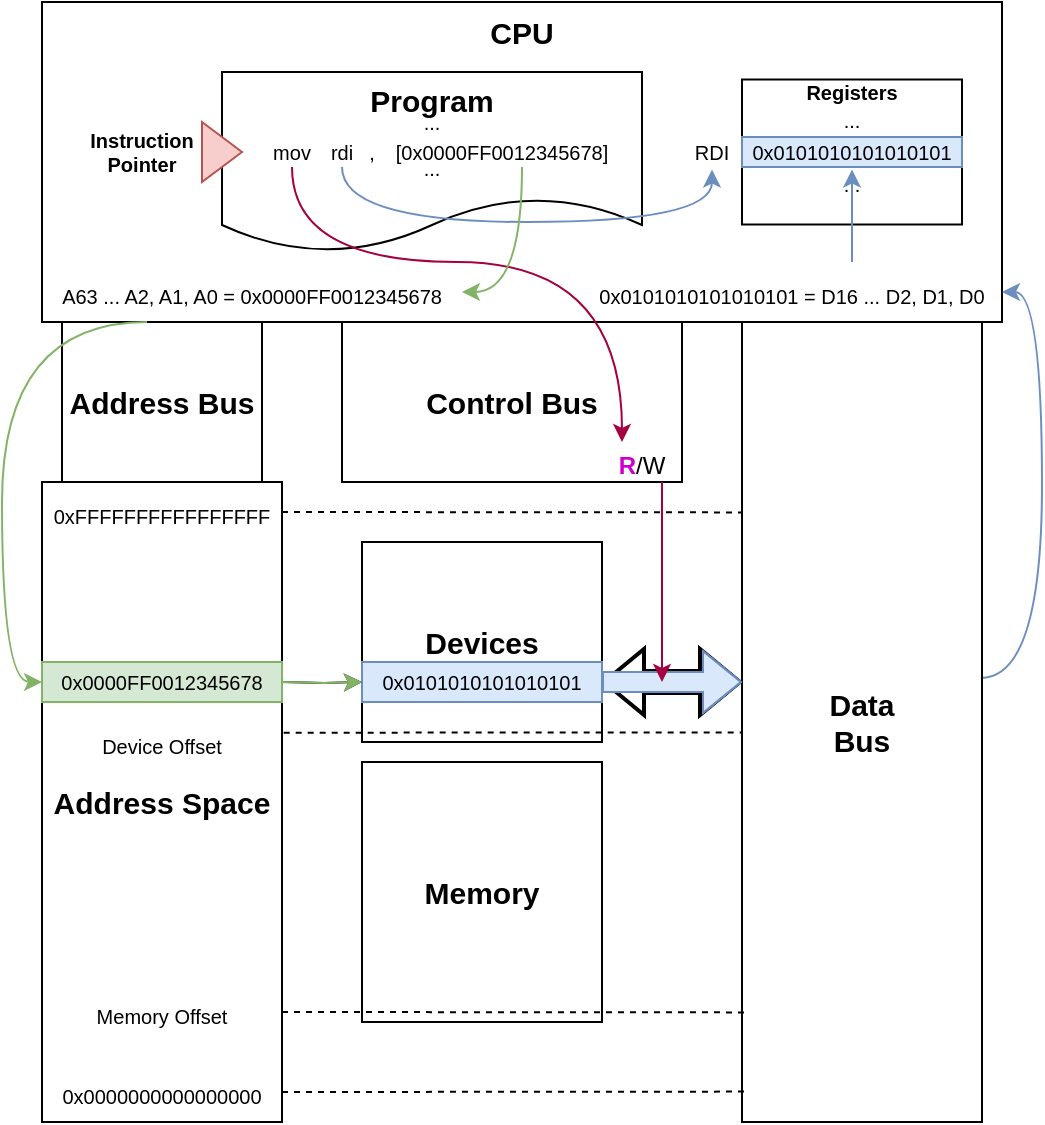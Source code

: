 <mxfile version="20.2.5" type="github">
  <diagram id="SUQzB8CY0PMMggJ1cQwr" name="MMIO">
    <mxGraphModel dx="2188" dy="1220" grid="1" gridSize="10" guides="1" tooltips="1" connect="1" arrows="1" fold="1" page="1" pageScale="1" pageWidth="600" pageHeight="600" math="0" shadow="0">
      <root>
        <mxCell id="0" />
        <mxCell id="1" parent="0" />
        <mxCell id="ehpHeKncarSCcUuaF5w1-1" value="&lt;div&gt;&lt;font style=&quot;font-size: 15px;&quot;&gt;CPU&lt;br&gt;&lt;/font&gt;&lt;/div&gt;&lt;div&gt;&lt;br&gt;&lt;/div&gt;&lt;div&gt;&lt;br&gt;&lt;/div&gt;&lt;div&gt;&lt;br&gt;&lt;/div&gt;&lt;div&gt;&lt;br&gt;&lt;/div&gt;&lt;div&gt;&lt;br&gt;&lt;font style=&quot;font-size: 15px;&quot;&gt;&lt;/font&gt;&lt;/div&gt;&lt;div&gt;&lt;br&gt;&lt;/div&gt;&lt;div&gt;&lt;br&gt;&lt;/div&gt;&lt;div&gt;&lt;br&gt;&lt;/div&gt;&lt;div&gt;&lt;br&gt;&lt;/div&gt;" style="rounded=0;whiteSpace=wrap;html=1;fontStyle=1" vertex="1" parent="1">
          <mxGeometry x="60" y="20" width="480" height="160" as="geometry" />
        </mxCell>
        <mxCell id="ehpHeKncarSCcUuaF5w1-2" value="&lt;b&gt;Address Space&lt;/b&gt;" style="rounded=0;whiteSpace=wrap;html=1;fontSize=15;" vertex="1" parent="1">
          <mxGeometry x="60" y="260" width="120" height="320" as="geometry" />
        </mxCell>
        <mxCell id="ehpHeKncarSCcUuaF5w1-3" value="&lt;b&gt;Memory&lt;/b&gt;" style="rounded=0;whiteSpace=wrap;html=1;fontSize=15;" vertex="1" parent="1">
          <mxGeometry x="220" y="400" width="120" height="130" as="geometry" />
        </mxCell>
        <mxCell id="ehpHeKncarSCcUuaF5w1-56" style="edgeStyle=orthogonalEdgeStyle;rounded=0;orthogonalLoop=1;jettySize=auto;html=1;entryX=1;entryY=0.5;entryDx=0;entryDy=0;fontSize=10;fontColor=#3399FF;strokeWidth=1;fillColor=#dae8fc;strokeColor=#6c8ebf;curved=1;exitX=0.995;exitY=0.445;exitDx=0;exitDy=0;exitPerimeter=0;" edge="1" parent="1" source="ehpHeKncarSCcUuaF5w1-5" target="ehpHeKncarSCcUuaF5w1-20">
          <mxGeometry relative="1" as="geometry">
            <Array as="points">
              <mxPoint x="560" y="358" />
              <mxPoint x="560" y="165" />
            </Array>
          </mxGeometry>
        </mxCell>
        <mxCell id="ehpHeKncarSCcUuaF5w1-5" value="&lt;div&gt;&lt;b&gt;Data&lt;/b&gt;&lt;/div&gt;&lt;div&gt;&lt;b&gt;Bus&lt;br&gt;&lt;/b&gt;&lt;/div&gt;" style="rounded=0;whiteSpace=wrap;html=1;fontSize=15;" vertex="1" parent="1">
          <mxGeometry x="410" y="180" width="120" height="400" as="geometry" />
        </mxCell>
        <mxCell id="ehpHeKncarSCcUuaF5w1-6" value="&lt;b&gt;Address Bus&lt;/b&gt;" style="rounded=0;whiteSpace=wrap;html=1;fontSize=15;" vertex="1" parent="1">
          <mxGeometry x="70" y="180" width="100" height="80" as="geometry" />
        </mxCell>
        <mxCell id="ehpHeKncarSCcUuaF5w1-7" value="&lt;b&gt;Devices&lt;/b&gt;" style="rounded=0;whiteSpace=wrap;html=1;fontSize=15;" vertex="1" parent="1">
          <mxGeometry x="220" y="290" width="120" height="100" as="geometry" />
        </mxCell>
        <mxCell id="ehpHeKncarSCcUuaF5w1-9" value="&lt;font style=&quot;font-size: 10px;&quot;&gt;0x0000000000000000&lt;/font&gt;" style="text;html=1;strokeColor=none;fillColor=none;align=center;verticalAlign=middle;whiteSpace=wrap;rounded=0;fontSize=15;" vertex="1" parent="1">
          <mxGeometry x="60" y="550" width="120" height="30" as="geometry" />
        </mxCell>
        <mxCell id="ehpHeKncarSCcUuaF5w1-11" value="&lt;font style=&quot;font-size: 10px;&quot;&gt;0xFFFFFFFFFFFFFFFF&lt;/font&gt;" style="text;html=1;strokeColor=none;fillColor=none;align=center;verticalAlign=middle;whiteSpace=wrap;rounded=0;fontSize=15;" vertex="1" parent="1">
          <mxGeometry x="60" y="260" width="120" height="30" as="geometry" />
        </mxCell>
        <mxCell id="ehpHeKncarSCcUuaF5w1-13" value="&lt;font style=&quot;font-size: 10px;&quot;&gt;Memory Offset&lt;/font&gt;" style="text;html=1;strokeColor=none;fillColor=none;align=center;verticalAlign=middle;whiteSpace=wrap;rounded=0;fontSize=15;" vertex="1" parent="1">
          <mxGeometry x="60" y="510" width="120" height="30" as="geometry" />
        </mxCell>
        <mxCell id="ehpHeKncarSCcUuaF5w1-14" value="" style="endArrow=none;dashed=1;html=1;rounded=0;fontSize=10;exitX=1;exitY=0.5;exitDx=0;exitDy=0;entryX=0;entryY=0.238;entryDx=0;entryDy=0;entryPerimeter=0;" edge="1" parent="1" source="ehpHeKncarSCcUuaF5w1-11" target="ehpHeKncarSCcUuaF5w1-5">
          <mxGeometry width="50" height="50" relative="1" as="geometry">
            <mxPoint x="320" y="430" as="sourcePoint" />
            <mxPoint x="370" y="380" as="targetPoint" />
          </mxGeometry>
        </mxCell>
        <mxCell id="ehpHeKncarSCcUuaF5w1-15" value="" style="endArrow=none;dashed=1;html=1;rounded=0;fontSize=10;exitX=1;exitY=0.5;exitDx=0;exitDy=0;entryX=0.011;entryY=0.962;entryDx=0;entryDy=0;entryPerimeter=0;" edge="1" parent="1" source="ehpHeKncarSCcUuaF5w1-9" target="ehpHeKncarSCcUuaF5w1-5">
          <mxGeometry width="50" height="50" relative="1" as="geometry">
            <mxPoint x="320" y="430" as="sourcePoint" />
            <mxPoint x="370" y="380" as="targetPoint" />
          </mxGeometry>
        </mxCell>
        <mxCell id="ehpHeKncarSCcUuaF5w1-16" value="" style="endArrow=none;dashed=1;html=1;rounded=0;fontSize=10;exitX=1;exitY=0.5;exitDx=0;exitDy=0;entryX=0.033;entryY=0.863;entryDx=0;entryDy=0;entryPerimeter=0;" edge="1" parent="1" source="ehpHeKncarSCcUuaF5w1-13" target="ehpHeKncarSCcUuaF5w1-5">
          <mxGeometry width="50" height="50" relative="1" as="geometry">
            <mxPoint x="320" y="430" as="sourcePoint" />
            <mxPoint x="370" y="380" as="targetPoint" />
          </mxGeometry>
        </mxCell>
        <mxCell id="ehpHeKncarSCcUuaF5w1-17" value="&lt;font style=&quot;font-size: 10px;&quot;&gt;Device Offset&lt;/font&gt;" style="text;html=1;strokeColor=none;fillColor=none;align=center;verticalAlign=middle;whiteSpace=wrap;rounded=0;fontSize=15;" vertex="1" parent="1">
          <mxGeometry x="60" y="375" width="120" height="30" as="geometry" />
        </mxCell>
        <mxCell id="ehpHeKncarSCcUuaF5w1-18" value="" style="endArrow=none;dashed=1;html=1;rounded=0;fontSize=10;exitX=1.007;exitY=0.345;exitDx=0;exitDy=0;exitPerimeter=0;entryX=-0.003;entryY=0.513;entryDx=0;entryDy=0;entryPerimeter=0;" edge="1" parent="1" source="ehpHeKncarSCcUuaF5w1-17" target="ehpHeKncarSCcUuaF5w1-5">
          <mxGeometry width="50" height="50" relative="1" as="geometry">
            <mxPoint x="190" y="535" as="sourcePoint" />
            <mxPoint x="421.32" y="535.2" as="targetPoint" />
          </mxGeometry>
        </mxCell>
        <mxCell id="ehpHeKncarSCcUuaF5w1-54" style="edgeStyle=orthogonalEdgeStyle;rounded=0;orthogonalLoop=1;jettySize=auto;html=1;entryX=0;entryY=0.5;entryDx=0;entryDy=0;fontSize=10;fontColor=#0000FF;strokeWidth=1;fillColor=#d5e8d4;strokeColor=#82b366;curved=1;exitX=0.25;exitY=1;exitDx=0;exitDy=0;" edge="1" parent="1" source="ehpHeKncarSCcUuaF5w1-19" target="ehpHeKncarSCcUuaF5w1-28">
          <mxGeometry relative="1" as="geometry">
            <mxPoint x="60" y="360" as="targetPoint" />
            <Array as="points">
              <mxPoint x="40" y="180" />
              <mxPoint x="40" y="360" />
            </Array>
          </mxGeometry>
        </mxCell>
        <mxCell id="ehpHeKncarSCcUuaF5w1-19" value="&lt;font style=&quot;font-size: 10px;&quot;&gt;A63 ... A2, A1, A0 = 0x0000FF0012345678&lt;/font&gt;" style="text;html=1;strokeColor=none;fillColor=none;align=center;verticalAlign=middle;whiteSpace=wrap;rounded=0;fontSize=15;" vertex="1" parent="1">
          <mxGeometry x="60" y="150" width="210" height="30" as="geometry" />
        </mxCell>
        <mxCell id="ehpHeKncarSCcUuaF5w1-20" value="&lt;font style=&quot;font-size: 10px;&quot;&gt;0x0101010101010101 = D16 ... D2, D1, D0&lt;/font&gt;" style="text;html=1;strokeColor=none;fillColor=none;align=center;verticalAlign=middle;whiteSpace=wrap;rounded=0;fontSize=15;" vertex="1" parent="1">
          <mxGeometry x="330" y="150" width="210" height="30" as="geometry" />
        </mxCell>
        <mxCell id="ehpHeKncarSCcUuaF5w1-21" value="&lt;font style=&quot;font-size: 15px;&quot;&gt;&lt;b&gt;Control Bus&lt;/b&gt;&lt;/font&gt;" style="rounded=0;whiteSpace=wrap;html=1;fontSize=10;" vertex="1" parent="1">
          <mxGeometry x="210" y="180" width="170" height="80" as="geometry" />
        </mxCell>
        <mxCell id="ehpHeKncarSCcUuaF5w1-24" value="" style="shape=flexArrow;endArrow=classic;startArrow=classic;html=1;rounded=0;fontSize=15;exitX=1;exitY=0.5;exitDx=0;exitDy=0;strokeWidth=2;" edge="1" parent="1" source="ehpHeKncarSCcUuaF5w1-27">
          <mxGeometry width="100" height="100" relative="1" as="geometry">
            <mxPoint x="340" y="410" as="sourcePoint" />
            <mxPoint x="410" y="360" as="targetPoint" />
          </mxGeometry>
        </mxCell>
        <mxCell id="ehpHeKncarSCcUuaF5w1-25" value="&lt;font style=&quot;font-size: 12px;&quot;&gt;&lt;font color=&quot;#CC00CC&quot;&gt;&lt;b&gt;R&lt;/b&gt;&lt;/font&gt;/W&lt;/font&gt;" style="text;html=1;strokeColor=none;fillColor=none;align=center;verticalAlign=middle;whiteSpace=wrap;rounded=0;fontSize=15;" vertex="1" parent="1">
          <mxGeometry x="340" y="240" width="40" height="20" as="geometry" />
        </mxCell>
        <mxCell id="ehpHeKncarSCcUuaF5w1-36" style="edgeStyle=orthogonalEdgeStyle;rounded=0;orthogonalLoop=1;jettySize=auto;html=1;fontSize=10;shape=flexArrow;fillColor=#dae8fc;strokeColor=#6c8ebf;" edge="1" parent="1" source="ehpHeKncarSCcUuaF5w1-27">
          <mxGeometry relative="1" as="geometry">
            <mxPoint x="410" y="360" as="targetPoint" />
          </mxGeometry>
        </mxCell>
        <mxCell id="ehpHeKncarSCcUuaF5w1-27" value="&lt;font style=&quot;font-size: 10px;&quot;&gt;0x0101010101010101&lt;/font&gt;" style="rounded=0;whiteSpace=wrap;html=1;fontSize=12;fillColor=#dae8fc;strokeColor=#6c8ebf;" vertex="1" parent="1">
          <mxGeometry x="220" y="350" width="120" height="20" as="geometry" />
        </mxCell>
        <mxCell id="ehpHeKncarSCcUuaF5w1-28" value="&lt;font style=&quot;font-size: 10px;&quot;&gt;0x0000FF0012345678&lt;/font&gt;" style="rounded=0;whiteSpace=wrap;html=1;fontSize=12;fillColor=#d5e8d4;strokeColor=#82b366;" vertex="1" parent="1">
          <mxGeometry x="60" y="350" width="120" height="20" as="geometry" />
        </mxCell>
        <mxCell id="ehpHeKncarSCcUuaF5w1-30" style="edgeStyle=orthogonalEdgeStyle;rounded=0;orthogonalLoop=1;jettySize=auto;html=1;entryX=0;entryY=0.5;entryDx=0;entryDy=0;fontSize=12;" edge="1" parent="1" target="ehpHeKncarSCcUuaF5w1-27">
          <mxGeometry relative="1" as="geometry">
            <mxPoint x="180" y="360" as="sourcePoint" />
          </mxGeometry>
        </mxCell>
        <mxCell id="ehpHeKncarSCcUuaF5w1-55" value="" style="edgeStyle=orthogonalEdgeStyle;rounded=0;orthogonalLoop=1;jettySize=auto;html=1;fontSize=10;fontColor=#0000FF;strokeWidth=1;fillColor=#d5e8d4;strokeColor=#82b366;" edge="1" parent="1" target="ehpHeKncarSCcUuaF5w1-27">
          <mxGeometry relative="1" as="geometry">
            <mxPoint x="180" y="360" as="sourcePoint" />
          </mxGeometry>
        </mxCell>
        <mxCell id="ehpHeKncarSCcUuaF5w1-32" value="&lt;div&gt;&lt;b&gt;Program&lt;/b&gt;&lt;/div&gt;&lt;br&gt;&lt;div&gt;&lt;br&gt;&lt;/div&gt;" style="shape=document;whiteSpace=wrap;html=1;boundedLbl=1;fontSize=15;" vertex="1" parent="1">
          <mxGeometry x="150" y="55" width="210" height="90" as="geometry" />
        </mxCell>
        <mxCell id="ehpHeKncarSCcUuaF5w1-34" value="" style="triangle;whiteSpace=wrap;html=1;fontSize=10;fillColor=#f8cecc;strokeColor=#b85450;" vertex="1" parent="1">
          <mxGeometry x="140" y="80" width="20" height="30" as="geometry" />
        </mxCell>
        <mxCell id="ehpHeKncarSCcUuaF5w1-35" value="&lt;b&gt;Instruction Pointer&lt;/b&gt;" style="text;html=1;strokeColor=none;fillColor=none;align=center;verticalAlign=middle;whiteSpace=wrap;rounded=0;fontSize=10;" vertex="1" parent="1">
          <mxGeometry x="80" y="80" width="60" height="30" as="geometry" />
        </mxCell>
        <mxCell id="ehpHeKncarSCcUuaF5w1-26" style="edgeStyle=orthogonalEdgeStyle;rounded=0;orthogonalLoop=1;jettySize=auto;html=1;fontSize=12;fillColor=#d80073;strokeColor=#A50040;" edge="1" parent="1" source="ehpHeKncarSCcUuaF5w1-25">
          <mxGeometry relative="1" as="geometry">
            <mxPoint x="370" y="360" as="targetPoint" />
            <Array as="points">
              <mxPoint x="370" y="310" />
              <mxPoint x="370" y="310" />
            </Array>
          </mxGeometry>
        </mxCell>
        <mxCell id="ehpHeKncarSCcUuaF5w1-57" style="edgeStyle=orthogonalEdgeStyle;rounded=0;orthogonalLoop=1;jettySize=auto;html=1;entryX=0.25;entryY=0;entryDx=0;entryDy=0;fontSize=10;fontColor=#FF33FF;strokeWidth=1;curved=1;fillColor=#d80073;strokeColor=#A50040;" edge="1" parent="1" source="ehpHeKncarSCcUuaF5w1-39" target="ehpHeKncarSCcUuaF5w1-25">
          <mxGeometry relative="1" as="geometry">
            <Array as="points">
              <mxPoint x="185" y="150" />
              <mxPoint x="350" y="150" />
            </Array>
          </mxGeometry>
        </mxCell>
        <mxCell id="ehpHeKncarSCcUuaF5w1-39" value="mov" style="text;html=1;strokeColor=none;fillColor=none;align=center;verticalAlign=middle;whiteSpace=wrap;rounded=0;fontSize=10;" vertex="1" parent="1">
          <mxGeometry x="170" y="87.5" width="30" height="15" as="geometry" />
        </mxCell>
        <mxCell id="ehpHeKncarSCcUuaF5w1-60" style="edgeStyle=orthogonalEdgeStyle;curved=1;rounded=0;orthogonalLoop=1;jettySize=auto;html=1;fontSize=10;fontColor=#CC00CC;strokeWidth=1;fillColor=#dae8fc;strokeColor=#6c8ebf;" edge="1" parent="1" source="ehpHeKncarSCcUuaF5w1-40" target="ehpHeKncarSCcUuaF5w1-50">
          <mxGeometry relative="1" as="geometry">
            <Array as="points">
              <mxPoint x="210" y="130" />
              <mxPoint x="395" y="130" />
            </Array>
          </mxGeometry>
        </mxCell>
        <mxCell id="ehpHeKncarSCcUuaF5w1-40" value="rdi" style="text;html=1;strokeColor=none;fillColor=none;align=center;verticalAlign=middle;whiteSpace=wrap;rounded=0;fontSize=10;" vertex="1" parent="1">
          <mxGeometry x="200" y="87.5" width="20" height="15" as="geometry" />
        </mxCell>
        <mxCell id="ehpHeKncarSCcUuaF5w1-58" style="edgeStyle=orthogonalEdgeStyle;curved=1;rounded=0;orthogonalLoop=1;jettySize=auto;html=1;entryX=1;entryY=0.5;entryDx=0;entryDy=0;fontSize=10;fontColor=#CC00CC;strokeWidth=1;fillColor=#d5e8d4;strokeColor=#82b366;" edge="1" parent="1" source="ehpHeKncarSCcUuaF5w1-41" target="ehpHeKncarSCcUuaF5w1-19">
          <mxGeometry relative="1" as="geometry">
            <Array as="points">
              <mxPoint x="300" y="165" />
            </Array>
          </mxGeometry>
        </mxCell>
        <mxCell id="ehpHeKncarSCcUuaF5w1-41" value="[0x0000FF0012345678]" style="text;html=1;strokeColor=none;fillColor=none;align=center;verticalAlign=middle;whiteSpace=wrap;rounded=0;fontSize=10;" vertex="1" parent="1">
          <mxGeometry x="240" y="87.5" width="100" height="15" as="geometry" />
        </mxCell>
        <mxCell id="ehpHeKncarSCcUuaF5w1-42" value="," style="text;html=1;strokeColor=none;fillColor=none;align=center;verticalAlign=middle;whiteSpace=wrap;rounded=0;fontSize=10;" vertex="1" parent="1">
          <mxGeometry x="220" y="87.5" width="10" height="15" as="geometry" />
        </mxCell>
        <mxCell id="ehpHeKncarSCcUuaF5w1-44" value="..." style="text;html=1;strokeColor=none;fillColor=none;align=center;verticalAlign=middle;whiteSpace=wrap;rounded=0;fontSize=10;" vertex="1" parent="1">
          <mxGeometry x="150" y="72.5" width="210" height="15" as="geometry" />
        </mxCell>
        <mxCell id="ehpHeKncarSCcUuaF5w1-45" value="..." style="text;html=1;strokeColor=none;fillColor=none;align=center;verticalAlign=middle;whiteSpace=wrap;rounded=0;fontSize=10;" vertex="1" parent="1">
          <mxGeometry x="150" y="95" width="210" height="15" as="geometry" />
        </mxCell>
        <mxCell id="ehpHeKncarSCcUuaF5w1-49" value="&lt;div&gt;&lt;b&gt;Registers&lt;/b&gt;&lt;/div&gt;&lt;div&gt;&lt;b&gt;&lt;br&gt;&lt;/b&gt;&lt;/div&gt;&lt;div&gt;&lt;b&gt;&lt;br&gt;&lt;/b&gt;&lt;/div&gt;&lt;div&gt;&lt;b&gt;&lt;br&gt;&lt;/b&gt;&lt;/div&gt;&lt;div&gt;&lt;b&gt;&lt;br&gt;&lt;/b&gt;&lt;/div&gt;&lt;div&gt;&lt;b&gt;&lt;br&gt;&lt;/b&gt;&lt;/div&gt;" style="rounded=0;whiteSpace=wrap;html=1;fontSize=10;" vertex="1" parent="1">
          <mxGeometry x="410" y="58.75" width="110" height="72.5" as="geometry" />
        </mxCell>
        <mxCell id="ehpHeKncarSCcUuaF5w1-47" value="0x0101010101010101" style="rounded=0;whiteSpace=wrap;html=1;fontSize=10;fillColor=#dae8fc;strokeColor=#6c8ebf;" vertex="1" parent="1">
          <mxGeometry x="410" y="87.5" width="110" height="15" as="geometry" />
        </mxCell>
        <mxCell id="ehpHeKncarSCcUuaF5w1-50" value="RDI" style="text;html=1;strokeColor=none;fillColor=none;align=center;verticalAlign=middle;whiteSpace=wrap;rounded=0;fontSize=10;" vertex="1" parent="1">
          <mxGeometry x="380" y="86.25" width="30" height="17.5" as="geometry" />
        </mxCell>
        <mxCell id="ehpHeKncarSCcUuaF5w1-51" value="..." style="text;html=1;strokeColor=none;fillColor=none;align=center;verticalAlign=middle;whiteSpace=wrap;rounded=0;fontSize=10;" vertex="1" parent="1">
          <mxGeometry x="435" y="71.25" width="60" height="15" as="geometry" />
        </mxCell>
        <mxCell id="ehpHeKncarSCcUuaF5w1-52" value="..." style="text;html=1;strokeColor=none;fillColor=none;align=center;verticalAlign=middle;whiteSpace=wrap;rounded=0;fontSize=10;" vertex="1" parent="1">
          <mxGeometry x="435" y="103.75" width="60" height="15" as="geometry" />
        </mxCell>
        <mxCell id="ehpHeKncarSCcUuaF5w1-53" style="edgeStyle=orthogonalEdgeStyle;rounded=0;orthogonalLoop=1;jettySize=auto;html=1;entryX=0.5;entryY=0.167;entryDx=0;entryDy=0;entryPerimeter=0;fontSize=10;fontColor=#0000FF;strokeWidth=2;strokeColor=none;" edge="1" parent="1" source="ehpHeKncarSCcUuaF5w1-19">
          <mxGeometry relative="1" as="geometry">
            <mxPoint x="120" y="350.01" as="targetPoint" />
            <Array as="points">
              <mxPoint x="120" y="220" />
              <mxPoint x="120" y="220" />
            </Array>
          </mxGeometry>
        </mxCell>
        <mxCell id="ehpHeKncarSCcUuaF5w1-59" style="edgeStyle=orthogonalEdgeStyle;curved=1;rounded=0;orthogonalLoop=1;jettySize=auto;html=1;entryX=0.5;entryY=0;entryDx=0;entryDy=0;fontSize=10;fontColor=#CC00CC;strokeWidth=1;fillColor=#dae8fc;strokeColor=#6c8ebf;" edge="1" parent="1" source="ehpHeKncarSCcUuaF5w1-20" target="ehpHeKncarSCcUuaF5w1-52">
          <mxGeometry relative="1" as="geometry">
            <Array as="points">
              <mxPoint x="440" y="150" />
              <mxPoint x="440" y="150" />
            </Array>
          </mxGeometry>
        </mxCell>
      </root>
    </mxGraphModel>
  </diagram>
</mxfile>
